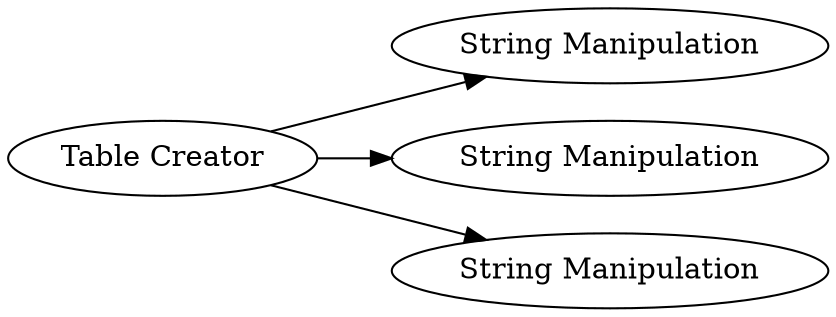 digraph {
	1 -> 4
	1 -> 3
	1 -> 2
	1 [label="Table Creator"]
	4 [label="String Manipulation"]
	3 [label="String Manipulation"]
	2 [label="String Manipulation"]
	rankdir=LR
}
